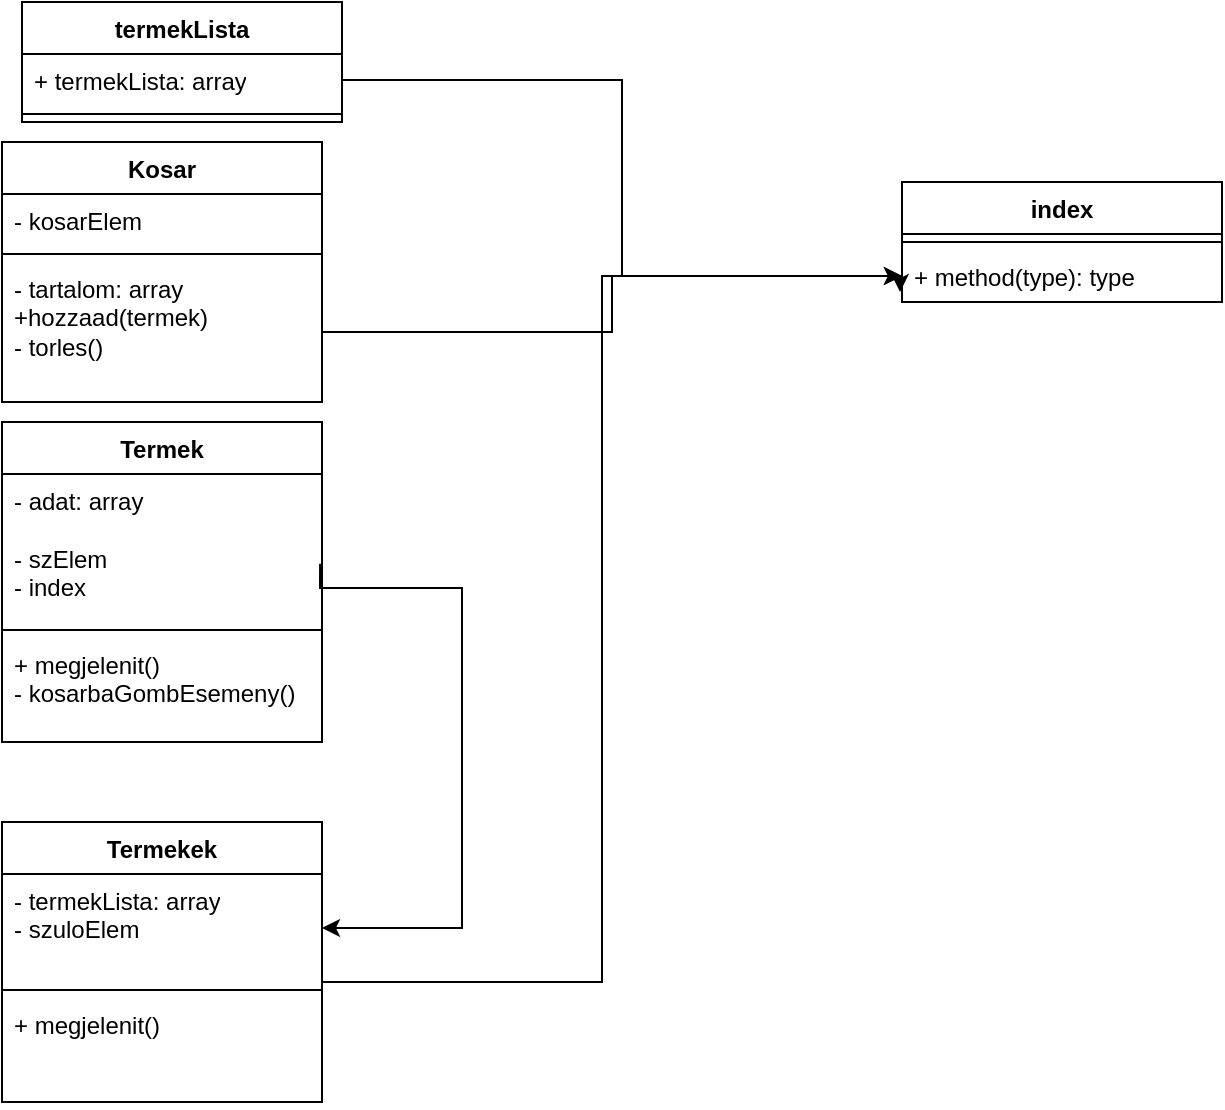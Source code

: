 <mxfile version="27.0.5">
  <diagram name="1 oldal" id="PX-qQVoX4_h3R1Bed6g7">
    <mxGraphModel dx="946" dy="519" grid="1" gridSize="10" guides="1" tooltips="1" connect="1" arrows="1" fold="1" page="1" pageScale="1" pageWidth="827" pageHeight="1169" math="0" shadow="0">
      <root>
        <mxCell id="0" />
        <mxCell id="1" parent="0" />
        <mxCell id="LAO7fJao21DUsHe245gt-1" value="Kosar" style="swimlane;fontStyle=1;align=center;verticalAlign=top;childLayout=stackLayout;horizontal=1;startSize=26;horizontalStack=0;resizeParent=1;resizeParentMax=0;resizeLast=0;collapsible=1;marginBottom=0;whiteSpace=wrap;html=1;" vertex="1" parent="1">
          <mxGeometry x="70" y="80" width="160" height="130" as="geometry" />
        </mxCell>
        <mxCell id="LAO7fJao21DUsHe245gt-2" value="- kosarElem" style="text;strokeColor=none;fillColor=none;align=left;verticalAlign=top;spacingLeft=4;spacingRight=4;overflow=hidden;rotatable=0;points=[[0,0.5],[1,0.5]];portConstraint=eastwest;whiteSpace=wrap;html=1;" vertex="1" parent="LAO7fJao21DUsHe245gt-1">
          <mxGeometry y="26" width="160" height="26" as="geometry" />
        </mxCell>
        <mxCell id="LAO7fJao21DUsHe245gt-3" value="" style="line;strokeWidth=1;fillColor=none;align=left;verticalAlign=middle;spacingTop=-1;spacingLeft=3;spacingRight=3;rotatable=0;labelPosition=right;points=[];portConstraint=eastwest;strokeColor=inherit;" vertex="1" parent="LAO7fJao21DUsHe245gt-1">
          <mxGeometry y="52" width="160" height="8" as="geometry" />
        </mxCell>
        <mxCell id="LAO7fJao21DUsHe245gt-4" value="- tartalom: array&lt;div&gt;+hozzaad(termek)&lt;/div&gt;&lt;div&gt;- torles()&lt;/div&gt;" style="text;strokeColor=none;fillColor=none;align=left;verticalAlign=top;spacingLeft=4;spacingRight=4;overflow=hidden;rotatable=0;points=[[0,0.5],[1,0.5]];portConstraint=eastwest;whiteSpace=wrap;html=1;" vertex="1" parent="LAO7fJao21DUsHe245gt-1">
          <mxGeometry y="60" width="160" height="70" as="geometry" />
        </mxCell>
        <mxCell id="LAO7fJao21DUsHe245gt-5" value="Termek" style="swimlane;fontStyle=1;align=center;verticalAlign=top;childLayout=stackLayout;horizontal=1;startSize=26;horizontalStack=0;resizeParent=1;resizeParentMax=0;resizeLast=0;collapsible=1;marginBottom=0;whiteSpace=wrap;html=1;" vertex="1" parent="1">
          <mxGeometry x="70" y="220" width="160" height="160" as="geometry" />
        </mxCell>
        <mxCell id="LAO7fJao21DUsHe245gt-6" value="- adat: array&lt;div&gt;&lt;br&gt;&lt;/div&gt;&lt;div&gt;- szElem&lt;/div&gt;&lt;div&gt;- index&lt;/div&gt;" style="text;strokeColor=none;fillColor=none;align=left;verticalAlign=top;spacingLeft=4;spacingRight=4;overflow=hidden;rotatable=0;points=[[0,0.5],[1,0.5]];portConstraint=eastwest;whiteSpace=wrap;html=1;" vertex="1" parent="LAO7fJao21DUsHe245gt-5">
          <mxGeometry y="26" width="160" height="74" as="geometry" />
        </mxCell>
        <mxCell id="LAO7fJao21DUsHe245gt-7" value="" style="line;strokeWidth=1;fillColor=none;align=left;verticalAlign=middle;spacingTop=-1;spacingLeft=3;spacingRight=3;rotatable=0;labelPosition=right;points=[];portConstraint=eastwest;strokeColor=inherit;" vertex="1" parent="LAO7fJao21DUsHe245gt-5">
          <mxGeometry y="100" width="160" height="8" as="geometry" />
        </mxCell>
        <mxCell id="LAO7fJao21DUsHe245gt-22" value="+ megjelenit()&lt;br&gt;- kosarbaGombEsemeny()" style="text;strokeColor=none;fillColor=none;align=left;verticalAlign=top;spacingLeft=4;spacingRight=4;overflow=hidden;rotatable=0;points=[[0,0.5],[1,0.5]];portConstraint=eastwest;whiteSpace=wrap;html=1;" vertex="1" parent="LAO7fJao21DUsHe245gt-5">
          <mxGeometry y="108" width="160" height="52" as="geometry" />
        </mxCell>
        <mxCell id="LAO7fJao21DUsHe245gt-9" value="Termekek" style="swimlane;fontStyle=1;align=center;verticalAlign=top;childLayout=stackLayout;horizontal=1;startSize=26;horizontalStack=0;resizeParent=1;resizeParentMax=0;resizeLast=0;collapsible=1;marginBottom=0;whiteSpace=wrap;html=1;" vertex="1" parent="1">
          <mxGeometry x="70" y="420" width="160" height="140" as="geometry" />
        </mxCell>
        <mxCell id="LAO7fJao21DUsHe245gt-10" value="- termekLista: array&lt;div&gt;- szuloElem&lt;br&gt;&lt;br&gt;&lt;/div&gt;" style="text;strokeColor=none;fillColor=none;align=left;verticalAlign=top;spacingLeft=4;spacingRight=4;overflow=hidden;rotatable=0;points=[[0,0.5],[1,0.5]];portConstraint=eastwest;whiteSpace=wrap;html=1;" vertex="1" parent="LAO7fJao21DUsHe245gt-9">
          <mxGeometry y="26" width="160" height="54" as="geometry" />
        </mxCell>
        <mxCell id="LAO7fJao21DUsHe245gt-11" value="" style="line;strokeWidth=1;fillColor=none;align=left;verticalAlign=middle;spacingTop=-1;spacingLeft=3;spacingRight=3;rotatable=0;labelPosition=right;points=[];portConstraint=eastwest;strokeColor=inherit;" vertex="1" parent="LAO7fJao21DUsHe245gt-9">
          <mxGeometry y="80" width="160" height="8" as="geometry" />
        </mxCell>
        <mxCell id="LAO7fJao21DUsHe245gt-12" value="+ megjelenit()" style="text;strokeColor=none;fillColor=none;align=left;verticalAlign=top;spacingLeft=4;spacingRight=4;overflow=hidden;rotatable=0;points=[[0,0.5],[1,0.5]];portConstraint=eastwest;whiteSpace=wrap;html=1;" vertex="1" parent="LAO7fJao21DUsHe245gt-9">
          <mxGeometry y="88" width="160" height="52" as="geometry" />
        </mxCell>
        <mxCell id="LAO7fJao21DUsHe245gt-13" value="index" style="swimlane;fontStyle=1;align=center;verticalAlign=top;childLayout=stackLayout;horizontal=1;startSize=26;horizontalStack=0;resizeParent=1;resizeParentMax=0;resizeLast=0;collapsible=1;marginBottom=0;whiteSpace=wrap;html=1;" vertex="1" parent="1">
          <mxGeometry x="520" y="100" width="160" height="60" as="geometry" />
        </mxCell>
        <mxCell id="LAO7fJao21DUsHe245gt-15" value="" style="line;strokeWidth=1;fillColor=none;align=left;verticalAlign=middle;spacingTop=-1;spacingLeft=3;spacingRight=3;rotatable=0;labelPosition=right;points=[];portConstraint=eastwest;strokeColor=inherit;" vertex="1" parent="LAO7fJao21DUsHe245gt-13">
          <mxGeometry y="26" width="160" height="8" as="geometry" />
        </mxCell>
        <mxCell id="LAO7fJao21DUsHe245gt-16" value="+ method(type): type" style="text;strokeColor=none;fillColor=none;align=left;verticalAlign=top;spacingLeft=4;spacingRight=4;overflow=hidden;rotatable=0;points=[[0,0.5],[1,0.5]];portConstraint=eastwest;whiteSpace=wrap;html=1;" vertex="1" parent="LAO7fJao21DUsHe245gt-13">
          <mxGeometry y="34" width="160" height="26" as="geometry" />
        </mxCell>
        <mxCell id="LAO7fJao21DUsHe245gt-17" value="termekLista" style="swimlane;fontStyle=1;align=center;verticalAlign=top;childLayout=stackLayout;horizontal=1;startSize=26;horizontalStack=0;resizeParent=1;resizeParentMax=0;resizeLast=0;collapsible=1;marginBottom=0;whiteSpace=wrap;html=1;" vertex="1" parent="1">
          <mxGeometry x="80" y="10" width="160" height="60" as="geometry" />
        </mxCell>
        <mxCell id="LAO7fJao21DUsHe245gt-18" value="+ termekLista: array" style="text;strokeColor=none;fillColor=none;align=left;verticalAlign=top;spacingLeft=4;spacingRight=4;overflow=hidden;rotatable=0;points=[[0,0.5],[1,0.5]];portConstraint=eastwest;whiteSpace=wrap;html=1;" vertex="1" parent="LAO7fJao21DUsHe245gt-17">
          <mxGeometry y="26" width="160" height="26" as="geometry" />
        </mxCell>
        <mxCell id="LAO7fJao21DUsHe245gt-19" value="" style="line;strokeWidth=1;fillColor=none;align=left;verticalAlign=middle;spacingTop=-1;spacingLeft=3;spacingRight=3;rotatable=0;labelPosition=right;points=[];portConstraint=eastwest;strokeColor=inherit;" vertex="1" parent="LAO7fJao21DUsHe245gt-17">
          <mxGeometry y="52" width="160" height="8" as="geometry" />
        </mxCell>
        <mxCell id="LAO7fJao21DUsHe245gt-27" style="edgeStyle=orthogonalEdgeStyle;rounded=0;orthogonalLoop=1;jettySize=auto;html=1;exitX=0.994;exitY=0.606;exitDx=0;exitDy=0;exitPerimeter=0;" edge="1" parent="1" source="LAO7fJao21DUsHe245gt-6" target="LAO7fJao21DUsHe245gt-10">
          <mxGeometry relative="1" as="geometry">
            <mxPoint x="220" y="284" as="sourcePoint" />
            <mxPoint x="380" y="464" as="targetPoint" />
            <Array as="points">
              <mxPoint x="300" y="303" />
              <mxPoint x="300" y="473" />
            </Array>
          </mxGeometry>
        </mxCell>
        <mxCell id="LAO7fJao21DUsHe245gt-28" style="edgeStyle=orthogonalEdgeStyle;rounded=0;orthogonalLoop=1;jettySize=auto;html=1;" edge="1" parent="1" source="LAO7fJao21DUsHe245gt-4" target="LAO7fJao21DUsHe245gt-16">
          <mxGeometry relative="1" as="geometry" />
        </mxCell>
        <mxCell id="LAO7fJao21DUsHe245gt-29" style="edgeStyle=orthogonalEdgeStyle;rounded=0;orthogonalLoop=1;jettySize=auto;html=1;entryX=-0.006;entryY=0.808;entryDx=0;entryDy=0;entryPerimeter=0;" edge="1" parent="1" source="LAO7fJao21DUsHe245gt-10" target="LAO7fJao21DUsHe245gt-16">
          <mxGeometry relative="1" as="geometry">
            <mxPoint x="260" y="460" as="targetPoint" />
            <Array as="points">
              <mxPoint x="370" y="500" />
              <mxPoint x="370" y="147" />
              <mxPoint x="519" y="147" />
            </Array>
          </mxGeometry>
        </mxCell>
        <mxCell id="LAO7fJao21DUsHe245gt-31" style="edgeStyle=orthogonalEdgeStyle;rounded=0;orthogonalLoop=1;jettySize=auto;html=1;" edge="1" parent="1" source="LAO7fJao21DUsHe245gt-18" target="LAO7fJao21DUsHe245gt-16">
          <mxGeometry relative="1" as="geometry" />
        </mxCell>
      </root>
    </mxGraphModel>
  </diagram>
</mxfile>
